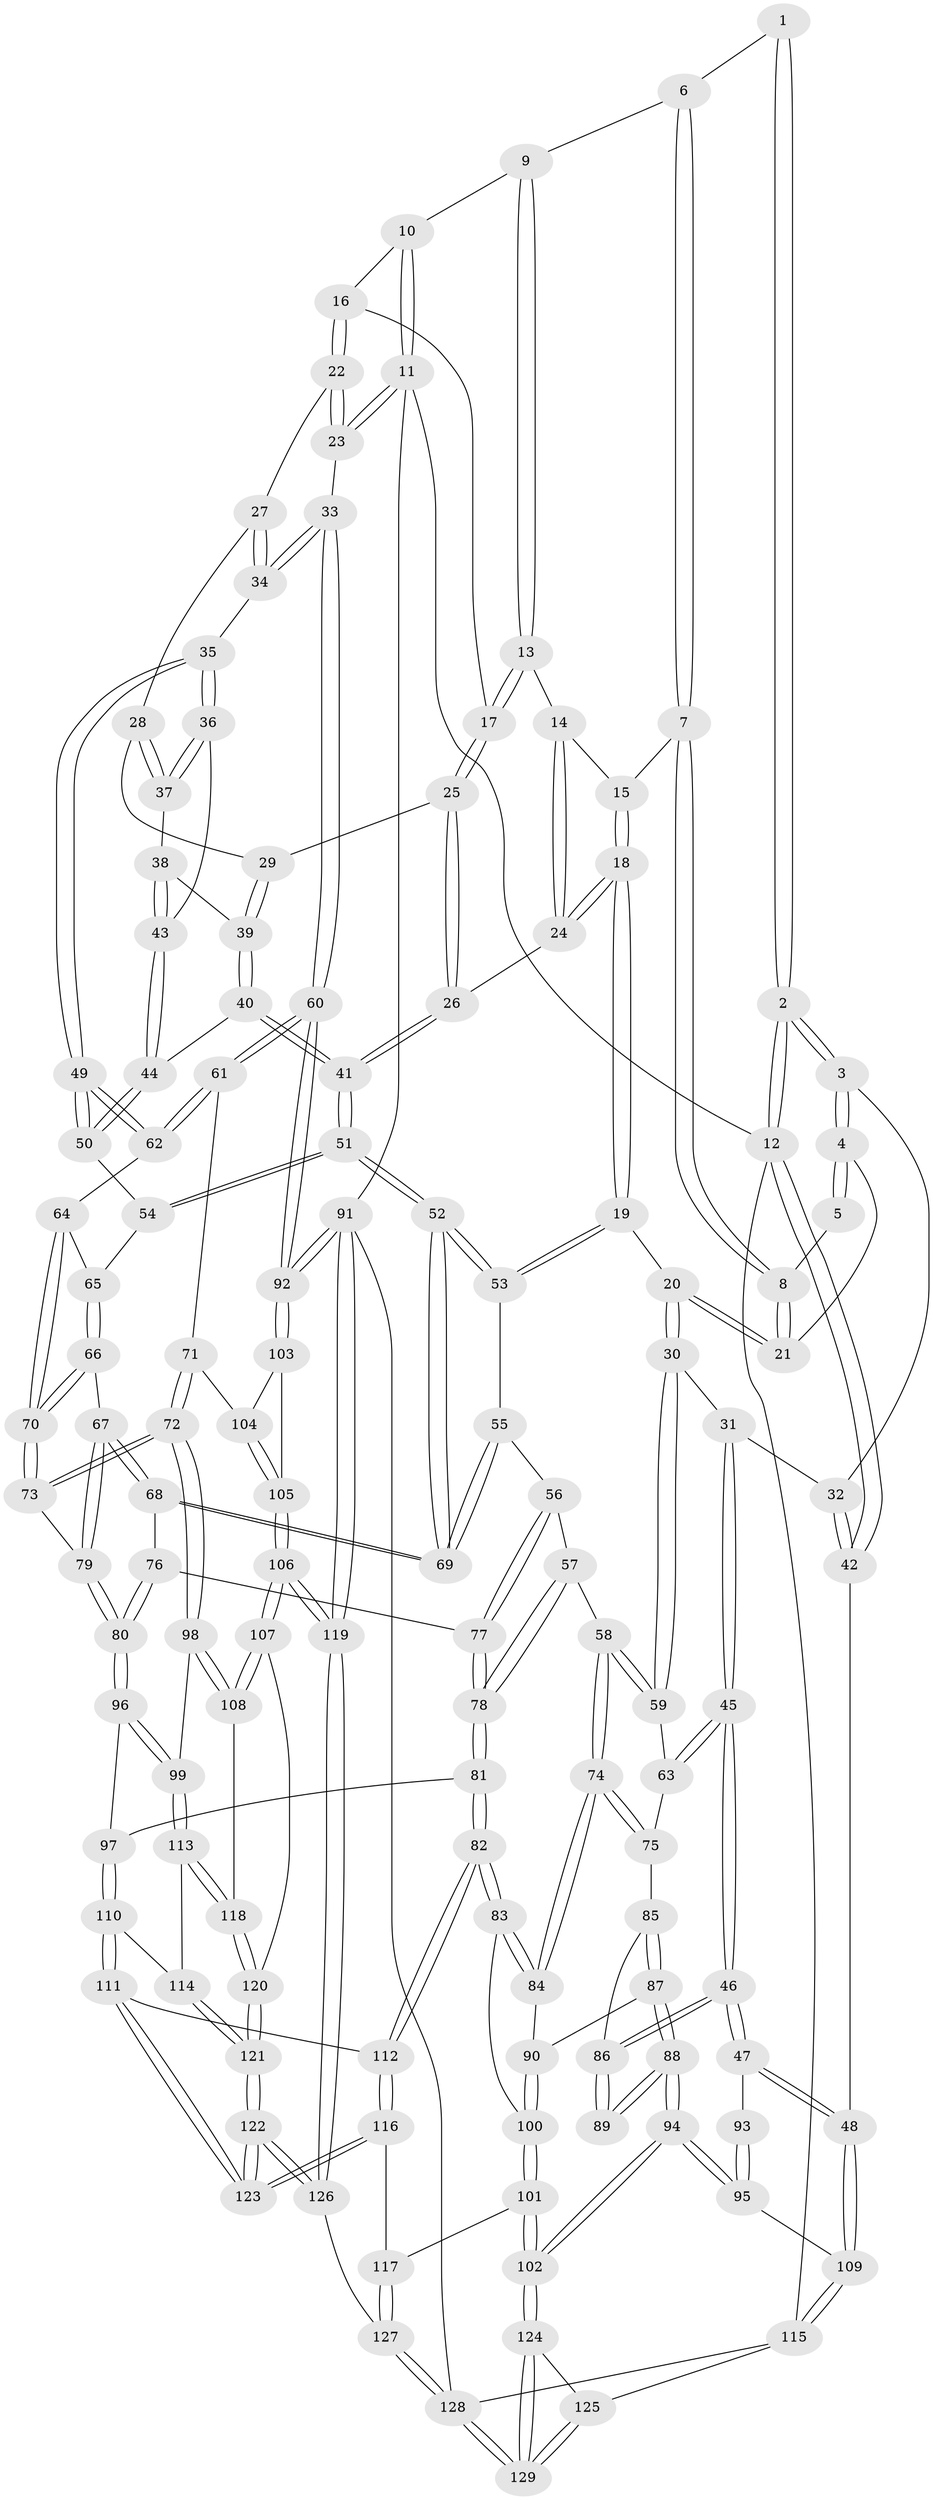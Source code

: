 // Generated by graph-tools (version 1.1) at 2025/38/03/09/25 02:38:44]
// undirected, 129 vertices, 319 edges
graph export_dot {
graph [start="1"]
  node [color=gray90,style=filled];
  1 [pos="+0.30601073224102643+0"];
  2 [pos="+0+0"];
  3 [pos="+0.143308500970012+0.1373251870908307"];
  4 [pos="+0.1866355784297517+0.11835325530400183"];
  5 [pos="+0.2996979795987557+0"];
  6 [pos="+0.5573415373994289+0"];
  7 [pos="+0.4291371312333824+0.08936762030240665"];
  8 [pos="+0.3269188536979065+0.09543838107000713"];
  9 [pos="+0.5672070193421541+0"];
  10 [pos="+0.7994607571704776+0"];
  11 [pos="+1+0"];
  12 [pos="+0+0"];
  13 [pos="+0.5961481559599544+0"];
  14 [pos="+0.5319348139590506+0.12656621073060156"];
  15 [pos="+0.4328550363255233+0.10811068578011623"];
  16 [pos="+0.8632895376859585+0.058182504642888766"];
  17 [pos="+0.676183490167553+0.12388289881601536"];
  18 [pos="+0.42834510016034927+0.24942551166884444"];
  19 [pos="+0.41499441056088493+0.26051314458447733"];
  20 [pos="+0.35305445458636087+0.2546016000304626"];
  21 [pos="+0.30270562506888443+0.14916918683291608"];
  22 [pos="+0.8919281439971762+0.10740357312849402"];
  23 [pos="+1+0.1799330129166891"];
  24 [pos="+0.5132545655083115+0.21962110681794345"];
  25 [pos="+0.681139032586678+0.17696011790479257"];
  26 [pos="+0.6297782292228464+0.24660337500232127"];
  27 [pos="+0.8608657746642742+0.16258218807410776"];
  28 [pos="+0.8554628606339402+0.16635467453449967"];
  29 [pos="+0.7760423408331023+0.20274192155480006"];
  30 [pos="+0.2549948907224602+0.32217036440238817"];
  31 [pos="+0.15646296899025527+0.25216297189694764"];
  32 [pos="+0.12536809016303785+0.18103646512494415"];
  33 [pos="+1+0.31228390637237396"];
  34 [pos="+0.9380520085907329+0.3222506189146876"];
  35 [pos="+0.9200339552826304+0.33069172494116844"];
  36 [pos="+0.8530359207597364+0.2980708899186983"];
  37 [pos="+0.8417494385230894+0.28272646208856933"];
  38 [pos="+0.7874763273853522+0.25689150775869385"];
  39 [pos="+0.7825780824449319+0.25023903962754973"];
  40 [pos="+0.7457051908835554+0.28791014494586453"];
  41 [pos="+0.6450739326636551+0.3069636901296263"];
  42 [pos="+0+0.25387547109338177"];
  43 [pos="+0.7913718305705524+0.32163868387398414"];
  44 [pos="+0.7825883821435486+0.3350768950270794"];
  45 [pos="+0+0.4387964644682473"];
  46 [pos="+0+0.4586429673834522"];
  47 [pos="+0+0.4651450055262804"];
  48 [pos="+0+0.4672768007451924"];
  49 [pos="+0.8551431207129054+0.4112803163988295"];
  50 [pos="+0.7749634347947+0.3681000476987405"];
  51 [pos="+0.6451712606632556+0.3757729305220404"];
  52 [pos="+0.6234974874945766+0.39995984168034093"];
  53 [pos="+0.4307285775043879+0.29863931189640897"];
  54 [pos="+0.6939591980049563+0.38467017462530334"];
  55 [pos="+0.43491525749131055+0.40991976856916607"];
  56 [pos="+0.4169792933977656+0.45198723660342577"];
  57 [pos="+0.3163019099583499+0.4726767922668133"];
  58 [pos="+0.28774331780958584+0.47682229498748513"];
  59 [pos="+0.24883163839016706+0.3516353816471282"];
  60 [pos="+1+0.4834450861545741"];
  61 [pos="+0.965918484130051+0.5297677853146058"];
  62 [pos="+0.855359366002545+0.4182236044138616"];
  63 [pos="+0.08476004193524767+0.42293635073908115"];
  64 [pos="+0.825302455113471+0.4549263264949878"];
  65 [pos="+0.7465402456673315+0.45247536844327507"];
  66 [pos="+0.741928574367279+0.48973116201191974"];
  67 [pos="+0.6643165874378973+0.5156839535179436"];
  68 [pos="+0.609888918305875+0.45912222134862235"];
  69 [pos="+0.6135128399444174+0.42410878120255174"];
  70 [pos="+0.8011713807083298+0.5380844706048074"];
  71 [pos="+0.8672132794635282+0.6185171734129431"];
  72 [pos="+0.8253647921205582+0.6162339269311803"];
  73 [pos="+0.8084827965212935+0.5954351407666105"];
  74 [pos="+0.2749827715415797+0.5045746454564647"];
  75 [pos="+0.24312929550904885+0.5157949099218337"];
  76 [pos="+0.5701959379166159+0.49737033603386294"];
  77 [pos="+0.4920223380467341+0.5500281426521149"];
  78 [pos="+0.47621455540895424+0.6165595861101285"];
  79 [pos="+0.6843921519123896+0.5642561010629432"];
  80 [pos="+0.6332364047077472+0.6418218221174169"];
  81 [pos="+0.4735127873203518+0.6308779510147754"];
  82 [pos="+0.3675179280416807+0.6566433797470217"];
  83 [pos="+0.3658283614414211+0.6556864083234385"];
  84 [pos="+0.32944887216919116+0.6178439006705341"];
  85 [pos="+0.2132427634940374+0.5372147232831742"];
  86 [pos="+0.18763863030585787+0.540966242383298"];
  87 [pos="+0.19185644185984954+0.6496697045218546"];
  88 [pos="+0.16669573920164812+0.6675418284147175"];
  89 [pos="+0.12787985174940295+0.5992558220355532"];
  90 [pos="+0.2048179284080145+0.6503432163527451"];
  91 [pos="+1+1"];
  92 [pos="+1+0.6932133639948098"];
  93 [pos="+0.0936789595963423+0.5887402074529475"];
  94 [pos="+0.12728749215017143+0.7473979516949137"];
  95 [pos="+0.11160281802211991+0.7347107467098314"];
  96 [pos="+0.6331581979792915+0.6420133021159341"];
  97 [pos="+0.4856893481902732+0.641825755180963"];
  98 [pos="+0.7622079230854372+0.7011053736594199"];
  99 [pos="+0.6670585354699315+0.6940642750740501"];
  100 [pos="+0.26362806921481813+0.6993154039120228"];
  101 [pos="+0.16893976000043545+0.810668369478129"];
  102 [pos="+0.144992328001962+0.8113365017943396"];
  103 [pos="+1+0.6848744423192465"];
  104 [pos="+0.8696684449579666+0.6219412314838507"];
  105 [pos="+0.9134822604850545+0.7581105223727749"];
  106 [pos="+0.9147556729656104+0.906653451374635"];
  107 [pos="+0.818094623738545+0.852549225503998"];
  108 [pos="+0.7856500395564475+0.807380312757034"];
  109 [pos="+0+0.5387613852712818"];
  110 [pos="+0.5193013980613389+0.7502532564204475"];
  111 [pos="+0.4776900373557043+0.799255533126156"];
  112 [pos="+0.3477962503358554+0.7973302839255387"];
  113 [pos="+0.629621778552277+0.7594034097282482"];
  114 [pos="+0.5321174063754643+0.7560861613926209"];
  115 [pos="+0+0.9064955816067428"];
  116 [pos="+0.3278193994855636+0.8246568045771046"];
  117 [pos="+0.2931941408146616+0.8351050771303973"];
  118 [pos="+0.6475321141334771+0.8025558067818473"];
  119 [pos="+1+1"];
  120 [pos="+0.6109763156907565+0.9302083053650354"];
  121 [pos="+0.6043468227328085+0.9376495856875243"];
  122 [pos="+0.5311892166299562+1"];
  123 [pos="+0.5028970262963623+1"];
  124 [pos="+0.1449092627170074+0.8114462260722558"];
  125 [pos="+0.007749608727817192+0.8675811193092352"];
  126 [pos="+0.5293065956435048+1"];
  127 [pos="+0.26876992953917866+1"];
  128 [pos="+0.2168573679306113+1"];
  129 [pos="+0.20718177471232624+1"];
  1 -- 2;
  1 -- 2;
  1 -- 6;
  2 -- 3;
  2 -- 3;
  2 -- 12;
  2 -- 12;
  3 -- 4;
  3 -- 4;
  3 -- 32;
  4 -- 5;
  4 -- 5;
  4 -- 21;
  5 -- 8;
  6 -- 7;
  6 -- 7;
  6 -- 9;
  7 -- 8;
  7 -- 8;
  7 -- 15;
  8 -- 21;
  8 -- 21;
  9 -- 10;
  9 -- 13;
  9 -- 13;
  10 -- 11;
  10 -- 11;
  10 -- 16;
  11 -- 12;
  11 -- 23;
  11 -- 23;
  11 -- 91;
  12 -- 42;
  12 -- 42;
  12 -- 115;
  13 -- 14;
  13 -- 17;
  13 -- 17;
  14 -- 15;
  14 -- 24;
  14 -- 24;
  15 -- 18;
  15 -- 18;
  16 -- 17;
  16 -- 22;
  16 -- 22;
  17 -- 25;
  17 -- 25;
  18 -- 19;
  18 -- 19;
  18 -- 24;
  18 -- 24;
  19 -- 20;
  19 -- 53;
  19 -- 53;
  20 -- 21;
  20 -- 21;
  20 -- 30;
  20 -- 30;
  22 -- 23;
  22 -- 23;
  22 -- 27;
  23 -- 33;
  24 -- 26;
  25 -- 26;
  25 -- 26;
  25 -- 29;
  26 -- 41;
  26 -- 41;
  27 -- 28;
  27 -- 34;
  27 -- 34;
  28 -- 29;
  28 -- 37;
  28 -- 37;
  29 -- 39;
  29 -- 39;
  30 -- 31;
  30 -- 59;
  30 -- 59;
  31 -- 32;
  31 -- 45;
  31 -- 45;
  32 -- 42;
  32 -- 42;
  33 -- 34;
  33 -- 34;
  33 -- 60;
  33 -- 60;
  34 -- 35;
  35 -- 36;
  35 -- 36;
  35 -- 49;
  35 -- 49;
  36 -- 37;
  36 -- 37;
  36 -- 43;
  37 -- 38;
  38 -- 39;
  38 -- 43;
  38 -- 43;
  39 -- 40;
  39 -- 40;
  40 -- 41;
  40 -- 41;
  40 -- 44;
  41 -- 51;
  41 -- 51;
  42 -- 48;
  43 -- 44;
  43 -- 44;
  44 -- 50;
  44 -- 50;
  45 -- 46;
  45 -- 46;
  45 -- 63;
  45 -- 63;
  46 -- 47;
  46 -- 47;
  46 -- 86;
  46 -- 86;
  47 -- 48;
  47 -- 48;
  47 -- 93;
  48 -- 109;
  48 -- 109;
  49 -- 50;
  49 -- 50;
  49 -- 62;
  49 -- 62;
  50 -- 54;
  51 -- 52;
  51 -- 52;
  51 -- 54;
  51 -- 54;
  52 -- 53;
  52 -- 53;
  52 -- 69;
  52 -- 69;
  53 -- 55;
  54 -- 65;
  55 -- 56;
  55 -- 69;
  55 -- 69;
  56 -- 57;
  56 -- 77;
  56 -- 77;
  57 -- 58;
  57 -- 78;
  57 -- 78;
  58 -- 59;
  58 -- 59;
  58 -- 74;
  58 -- 74;
  59 -- 63;
  60 -- 61;
  60 -- 61;
  60 -- 92;
  60 -- 92;
  61 -- 62;
  61 -- 62;
  61 -- 71;
  62 -- 64;
  63 -- 75;
  64 -- 65;
  64 -- 70;
  64 -- 70;
  65 -- 66;
  65 -- 66;
  66 -- 67;
  66 -- 70;
  66 -- 70;
  67 -- 68;
  67 -- 68;
  67 -- 79;
  67 -- 79;
  68 -- 69;
  68 -- 69;
  68 -- 76;
  70 -- 73;
  70 -- 73;
  71 -- 72;
  71 -- 72;
  71 -- 104;
  72 -- 73;
  72 -- 73;
  72 -- 98;
  72 -- 98;
  73 -- 79;
  74 -- 75;
  74 -- 75;
  74 -- 84;
  74 -- 84;
  75 -- 85;
  76 -- 77;
  76 -- 80;
  76 -- 80;
  77 -- 78;
  77 -- 78;
  78 -- 81;
  78 -- 81;
  79 -- 80;
  79 -- 80;
  80 -- 96;
  80 -- 96;
  81 -- 82;
  81 -- 82;
  81 -- 97;
  82 -- 83;
  82 -- 83;
  82 -- 112;
  82 -- 112;
  83 -- 84;
  83 -- 84;
  83 -- 100;
  84 -- 90;
  85 -- 86;
  85 -- 87;
  85 -- 87;
  86 -- 89;
  86 -- 89;
  87 -- 88;
  87 -- 88;
  87 -- 90;
  88 -- 89;
  88 -- 89;
  88 -- 94;
  88 -- 94;
  90 -- 100;
  90 -- 100;
  91 -- 92;
  91 -- 92;
  91 -- 119;
  91 -- 119;
  91 -- 128;
  92 -- 103;
  92 -- 103;
  93 -- 95;
  93 -- 95;
  94 -- 95;
  94 -- 95;
  94 -- 102;
  94 -- 102;
  95 -- 109;
  96 -- 97;
  96 -- 99;
  96 -- 99;
  97 -- 110;
  97 -- 110;
  98 -- 99;
  98 -- 108;
  98 -- 108;
  99 -- 113;
  99 -- 113;
  100 -- 101;
  100 -- 101;
  101 -- 102;
  101 -- 102;
  101 -- 117;
  102 -- 124;
  102 -- 124;
  103 -- 104;
  103 -- 105;
  104 -- 105;
  104 -- 105;
  105 -- 106;
  105 -- 106;
  106 -- 107;
  106 -- 107;
  106 -- 119;
  106 -- 119;
  107 -- 108;
  107 -- 108;
  107 -- 120;
  108 -- 118;
  109 -- 115;
  109 -- 115;
  110 -- 111;
  110 -- 111;
  110 -- 114;
  111 -- 112;
  111 -- 123;
  111 -- 123;
  112 -- 116;
  112 -- 116;
  113 -- 114;
  113 -- 118;
  113 -- 118;
  114 -- 121;
  114 -- 121;
  115 -- 125;
  115 -- 128;
  116 -- 117;
  116 -- 123;
  116 -- 123;
  117 -- 127;
  117 -- 127;
  118 -- 120;
  118 -- 120;
  119 -- 126;
  119 -- 126;
  120 -- 121;
  120 -- 121;
  121 -- 122;
  121 -- 122;
  122 -- 123;
  122 -- 123;
  122 -- 126;
  122 -- 126;
  124 -- 125;
  124 -- 129;
  124 -- 129;
  125 -- 129;
  125 -- 129;
  126 -- 127;
  127 -- 128;
  127 -- 128;
  128 -- 129;
  128 -- 129;
}
